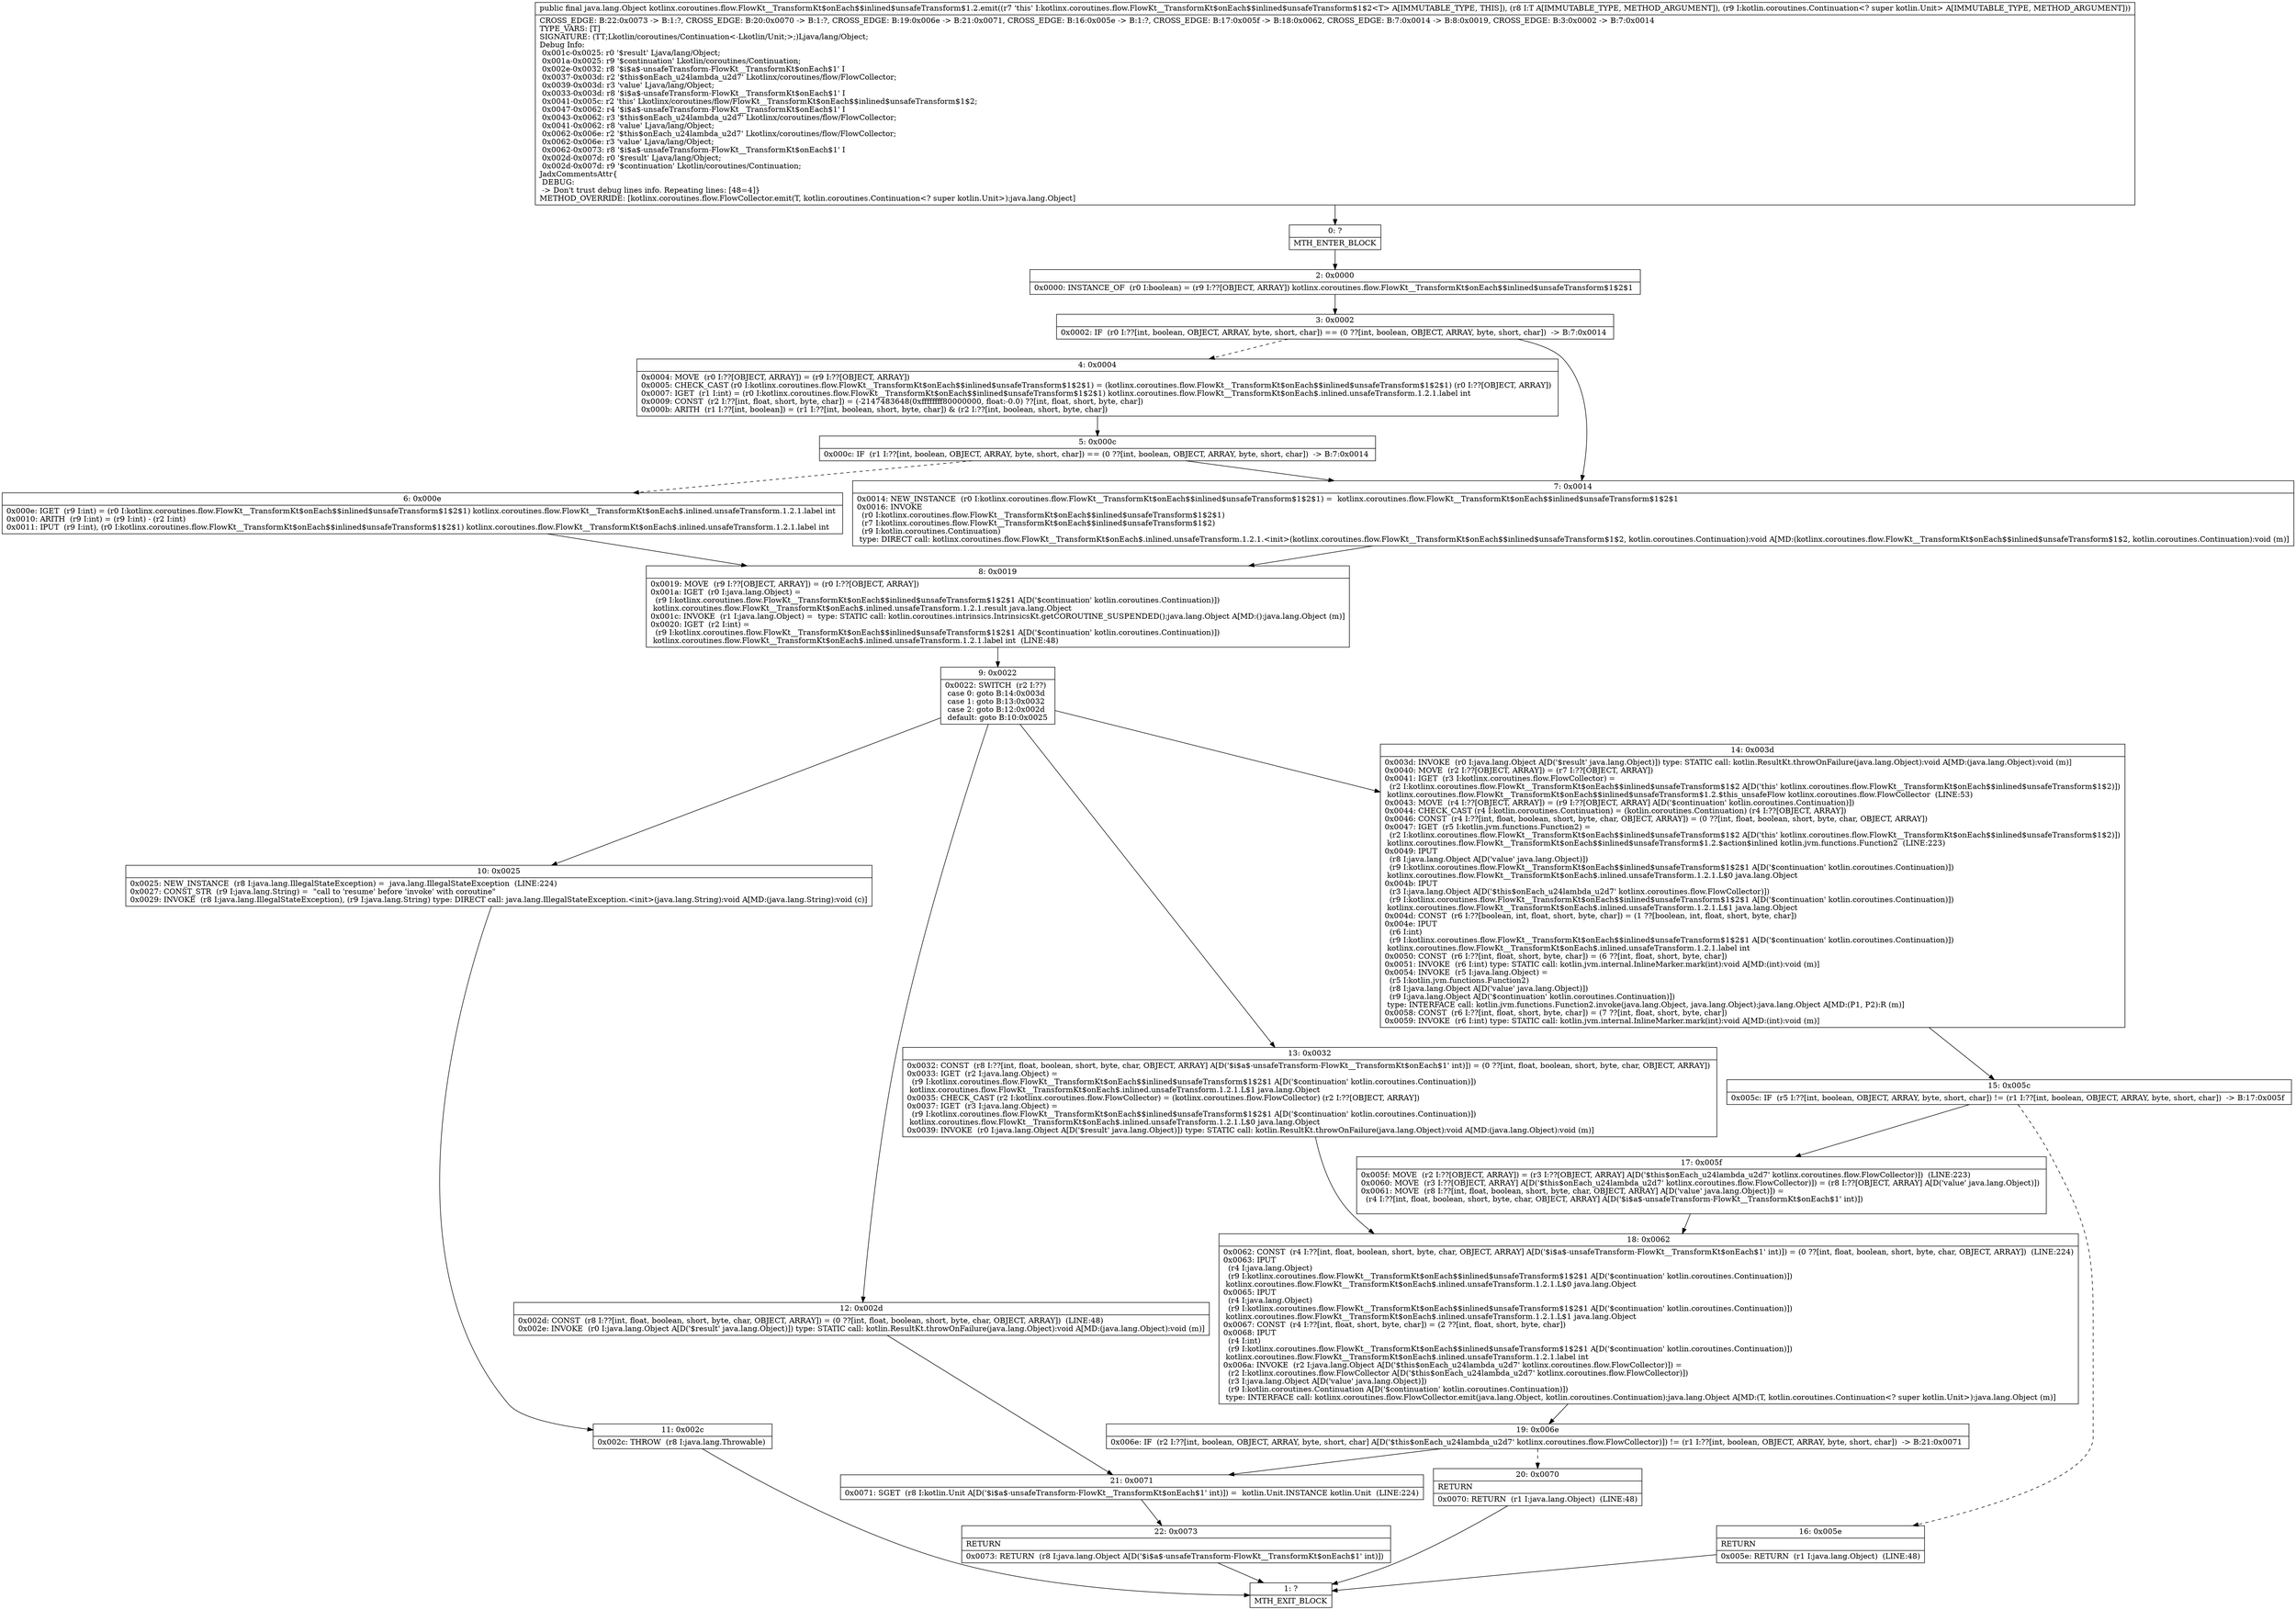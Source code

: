 digraph "CFG forkotlinx.coroutines.flow.FlowKt__TransformKt$onEach$$inlined$unsafeTransform$1.2.emit(Ljava\/lang\/Object;Lkotlin\/coroutines\/Continuation;)Ljava\/lang\/Object;" {
Node_0 [shape=record,label="{0\:\ ?|MTH_ENTER_BLOCK\l}"];
Node_2 [shape=record,label="{2\:\ 0x0000|0x0000: INSTANCE_OF  (r0 I:boolean) = (r9 I:??[OBJECT, ARRAY]) kotlinx.coroutines.flow.FlowKt__TransformKt$onEach$$inlined$unsafeTransform$1$2$1 \l}"];
Node_3 [shape=record,label="{3\:\ 0x0002|0x0002: IF  (r0 I:??[int, boolean, OBJECT, ARRAY, byte, short, char]) == (0 ??[int, boolean, OBJECT, ARRAY, byte, short, char])  \-\> B:7:0x0014 \l}"];
Node_4 [shape=record,label="{4\:\ 0x0004|0x0004: MOVE  (r0 I:??[OBJECT, ARRAY]) = (r9 I:??[OBJECT, ARRAY]) \l0x0005: CHECK_CAST (r0 I:kotlinx.coroutines.flow.FlowKt__TransformKt$onEach$$inlined$unsafeTransform$1$2$1) = (kotlinx.coroutines.flow.FlowKt__TransformKt$onEach$$inlined$unsafeTransform$1$2$1) (r0 I:??[OBJECT, ARRAY]) \l0x0007: IGET  (r1 I:int) = (r0 I:kotlinx.coroutines.flow.FlowKt__TransformKt$onEach$$inlined$unsafeTransform$1$2$1) kotlinx.coroutines.flow.FlowKt__TransformKt$onEach$.inlined.unsafeTransform.1.2.1.label int \l0x0009: CONST  (r2 I:??[int, float, short, byte, char]) = (\-2147483648(0xffffffff80000000, float:\-0.0) ??[int, float, short, byte, char]) \l0x000b: ARITH  (r1 I:??[int, boolean]) = (r1 I:??[int, boolean, short, byte, char]) & (r2 I:??[int, boolean, short, byte, char]) \l}"];
Node_5 [shape=record,label="{5\:\ 0x000c|0x000c: IF  (r1 I:??[int, boolean, OBJECT, ARRAY, byte, short, char]) == (0 ??[int, boolean, OBJECT, ARRAY, byte, short, char])  \-\> B:7:0x0014 \l}"];
Node_6 [shape=record,label="{6\:\ 0x000e|0x000e: IGET  (r9 I:int) = (r0 I:kotlinx.coroutines.flow.FlowKt__TransformKt$onEach$$inlined$unsafeTransform$1$2$1) kotlinx.coroutines.flow.FlowKt__TransformKt$onEach$.inlined.unsafeTransform.1.2.1.label int \l0x0010: ARITH  (r9 I:int) = (r9 I:int) \- (r2 I:int) \l0x0011: IPUT  (r9 I:int), (r0 I:kotlinx.coroutines.flow.FlowKt__TransformKt$onEach$$inlined$unsafeTransform$1$2$1) kotlinx.coroutines.flow.FlowKt__TransformKt$onEach$.inlined.unsafeTransform.1.2.1.label int \l}"];
Node_8 [shape=record,label="{8\:\ 0x0019|0x0019: MOVE  (r9 I:??[OBJECT, ARRAY]) = (r0 I:??[OBJECT, ARRAY]) \l0x001a: IGET  (r0 I:java.lang.Object) = \l  (r9 I:kotlinx.coroutines.flow.FlowKt__TransformKt$onEach$$inlined$unsafeTransform$1$2$1 A[D('$continuation' kotlin.coroutines.Continuation)])\l kotlinx.coroutines.flow.FlowKt__TransformKt$onEach$.inlined.unsafeTransform.1.2.1.result java.lang.Object \l0x001c: INVOKE  (r1 I:java.lang.Object) =  type: STATIC call: kotlin.coroutines.intrinsics.IntrinsicsKt.getCOROUTINE_SUSPENDED():java.lang.Object A[MD:():java.lang.Object (m)]\l0x0020: IGET  (r2 I:int) = \l  (r9 I:kotlinx.coroutines.flow.FlowKt__TransformKt$onEach$$inlined$unsafeTransform$1$2$1 A[D('$continuation' kotlin.coroutines.Continuation)])\l kotlinx.coroutines.flow.FlowKt__TransformKt$onEach$.inlined.unsafeTransform.1.2.1.label int  (LINE:48)\l}"];
Node_9 [shape=record,label="{9\:\ 0x0022|0x0022: SWITCH  (r2 I:??)\l case 0: goto B:14:0x003d\l case 1: goto B:13:0x0032\l case 2: goto B:12:0x002d\l default: goto B:10:0x0025 \l}"];
Node_10 [shape=record,label="{10\:\ 0x0025|0x0025: NEW_INSTANCE  (r8 I:java.lang.IllegalStateException) =  java.lang.IllegalStateException  (LINE:224)\l0x0027: CONST_STR  (r9 I:java.lang.String) =  \"call to 'resume' before 'invoke' with coroutine\" \l0x0029: INVOKE  (r8 I:java.lang.IllegalStateException), (r9 I:java.lang.String) type: DIRECT call: java.lang.IllegalStateException.\<init\>(java.lang.String):void A[MD:(java.lang.String):void (c)]\l}"];
Node_11 [shape=record,label="{11\:\ 0x002c|0x002c: THROW  (r8 I:java.lang.Throwable) \l}"];
Node_1 [shape=record,label="{1\:\ ?|MTH_EXIT_BLOCK\l}"];
Node_12 [shape=record,label="{12\:\ 0x002d|0x002d: CONST  (r8 I:??[int, float, boolean, short, byte, char, OBJECT, ARRAY]) = (0 ??[int, float, boolean, short, byte, char, OBJECT, ARRAY])  (LINE:48)\l0x002e: INVOKE  (r0 I:java.lang.Object A[D('$result' java.lang.Object)]) type: STATIC call: kotlin.ResultKt.throwOnFailure(java.lang.Object):void A[MD:(java.lang.Object):void (m)]\l}"];
Node_21 [shape=record,label="{21\:\ 0x0071|0x0071: SGET  (r8 I:kotlin.Unit A[D('$i$a$\-unsafeTransform\-FlowKt__TransformKt$onEach$1' int)]) =  kotlin.Unit.INSTANCE kotlin.Unit  (LINE:224)\l}"];
Node_22 [shape=record,label="{22\:\ 0x0073|RETURN\l|0x0073: RETURN  (r8 I:java.lang.Object A[D('$i$a$\-unsafeTransform\-FlowKt__TransformKt$onEach$1' int)]) \l}"];
Node_13 [shape=record,label="{13\:\ 0x0032|0x0032: CONST  (r8 I:??[int, float, boolean, short, byte, char, OBJECT, ARRAY] A[D('$i$a$\-unsafeTransform\-FlowKt__TransformKt$onEach$1' int)]) = (0 ??[int, float, boolean, short, byte, char, OBJECT, ARRAY]) \l0x0033: IGET  (r2 I:java.lang.Object) = \l  (r9 I:kotlinx.coroutines.flow.FlowKt__TransformKt$onEach$$inlined$unsafeTransform$1$2$1 A[D('$continuation' kotlin.coroutines.Continuation)])\l kotlinx.coroutines.flow.FlowKt__TransformKt$onEach$.inlined.unsafeTransform.1.2.1.L$1 java.lang.Object \l0x0035: CHECK_CAST (r2 I:kotlinx.coroutines.flow.FlowCollector) = (kotlinx.coroutines.flow.FlowCollector) (r2 I:??[OBJECT, ARRAY]) \l0x0037: IGET  (r3 I:java.lang.Object) = \l  (r9 I:kotlinx.coroutines.flow.FlowKt__TransformKt$onEach$$inlined$unsafeTransform$1$2$1 A[D('$continuation' kotlin.coroutines.Continuation)])\l kotlinx.coroutines.flow.FlowKt__TransformKt$onEach$.inlined.unsafeTransform.1.2.1.L$0 java.lang.Object \l0x0039: INVOKE  (r0 I:java.lang.Object A[D('$result' java.lang.Object)]) type: STATIC call: kotlin.ResultKt.throwOnFailure(java.lang.Object):void A[MD:(java.lang.Object):void (m)]\l}"];
Node_18 [shape=record,label="{18\:\ 0x0062|0x0062: CONST  (r4 I:??[int, float, boolean, short, byte, char, OBJECT, ARRAY] A[D('$i$a$\-unsafeTransform\-FlowKt__TransformKt$onEach$1' int)]) = (0 ??[int, float, boolean, short, byte, char, OBJECT, ARRAY])  (LINE:224)\l0x0063: IPUT  \l  (r4 I:java.lang.Object)\l  (r9 I:kotlinx.coroutines.flow.FlowKt__TransformKt$onEach$$inlined$unsafeTransform$1$2$1 A[D('$continuation' kotlin.coroutines.Continuation)])\l kotlinx.coroutines.flow.FlowKt__TransformKt$onEach$.inlined.unsafeTransform.1.2.1.L$0 java.lang.Object \l0x0065: IPUT  \l  (r4 I:java.lang.Object)\l  (r9 I:kotlinx.coroutines.flow.FlowKt__TransformKt$onEach$$inlined$unsafeTransform$1$2$1 A[D('$continuation' kotlin.coroutines.Continuation)])\l kotlinx.coroutines.flow.FlowKt__TransformKt$onEach$.inlined.unsafeTransform.1.2.1.L$1 java.lang.Object \l0x0067: CONST  (r4 I:??[int, float, short, byte, char]) = (2 ??[int, float, short, byte, char]) \l0x0068: IPUT  \l  (r4 I:int)\l  (r9 I:kotlinx.coroutines.flow.FlowKt__TransformKt$onEach$$inlined$unsafeTransform$1$2$1 A[D('$continuation' kotlin.coroutines.Continuation)])\l kotlinx.coroutines.flow.FlowKt__TransformKt$onEach$.inlined.unsafeTransform.1.2.1.label int \l0x006a: INVOKE  (r2 I:java.lang.Object A[D('$this$onEach_u24lambda_u2d7' kotlinx.coroutines.flow.FlowCollector)]) = \l  (r2 I:kotlinx.coroutines.flow.FlowCollector A[D('$this$onEach_u24lambda_u2d7' kotlinx.coroutines.flow.FlowCollector)])\l  (r3 I:java.lang.Object A[D('value' java.lang.Object)])\l  (r9 I:kotlin.coroutines.Continuation A[D('$continuation' kotlin.coroutines.Continuation)])\l type: INTERFACE call: kotlinx.coroutines.flow.FlowCollector.emit(java.lang.Object, kotlin.coroutines.Continuation):java.lang.Object A[MD:(T, kotlin.coroutines.Continuation\<? super kotlin.Unit\>):java.lang.Object (m)]\l}"];
Node_19 [shape=record,label="{19\:\ 0x006e|0x006e: IF  (r2 I:??[int, boolean, OBJECT, ARRAY, byte, short, char] A[D('$this$onEach_u24lambda_u2d7' kotlinx.coroutines.flow.FlowCollector)]) != (r1 I:??[int, boolean, OBJECT, ARRAY, byte, short, char])  \-\> B:21:0x0071 \l}"];
Node_20 [shape=record,label="{20\:\ 0x0070|RETURN\l|0x0070: RETURN  (r1 I:java.lang.Object)  (LINE:48)\l}"];
Node_14 [shape=record,label="{14\:\ 0x003d|0x003d: INVOKE  (r0 I:java.lang.Object A[D('$result' java.lang.Object)]) type: STATIC call: kotlin.ResultKt.throwOnFailure(java.lang.Object):void A[MD:(java.lang.Object):void (m)]\l0x0040: MOVE  (r2 I:??[OBJECT, ARRAY]) = (r7 I:??[OBJECT, ARRAY]) \l0x0041: IGET  (r3 I:kotlinx.coroutines.flow.FlowCollector) = \l  (r2 I:kotlinx.coroutines.flow.FlowKt__TransformKt$onEach$$inlined$unsafeTransform$1$2 A[D('this' kotlinx.coroutines.flow.FlowKt__TransformKt$onEach$$inlined$unsafeTransform$1$2)])\l kotlinx.coroutines.flow.FlowKt__TransformKt$onEach$$inlined$unsafeTransform$1.2.$this_unsafeFlow kotlinx.coroutines.flow.FlowCollector  (LINE:53)\l0x0043: MOVE  (r4 I:??[OBJECT, ARRAY]) = (r9 I:??[OBJECT, ARRAY] A[D('$continuation' kotlin.coroutines.Continuation)]) \l0x0044: CHECK_CAST (r4 I:kotlin.coroutines.Continuation) = (kotlin.coroutines.Continuation) (r4 I:??[OBJECT, ARRAY]) \l0x0046: CONST  (r4 I:??[int, float, boolean, short, byte, char, OBJECT, ARRAY]) = (0 ??[int, float, boolean, short, byte, char, OBJECT, ARRAY]) \l0x0047: IGET  (r5 I:kotlin.jvm.functions.Function2) = \l  (r2 I:kotlinx.coroutines.flow.FlowKt__TransformKt$onEach$$inlined$unsafeTransform$1$2 A[D('this' kotlinx.coroutines.flow.FlowKt__TransformKt$onEach$$inlined$unsafeTransform$1$2)])\l kotlinx.coroutines.flow.FlowKt__TransformKt$onEach$$inlined$unsafeTransform$1.2.$action$inlined kotlin.jvm.functions.Function2  (LINE:223)\l0x0049: IPUT  \l  (r8 I:java.lang.Object A[D('value' java.lang.Object)])\l  (r9 I:kotlinx.coroutines.flow.FlowKt__TransformKt$onEach$$inlined$unsafeTransform$1$2$1 A[D('$continuation' kotlin.coroutines.Continuation)])\l kotlinx.coroutines.flow.FlowKt__TransformKt$onEach$.inlined.unsafeTransform.1.2.1.L$0 java.lang.Object \l0x004b: IPUT  \l  (r3 I:java.lang.Object A[D('$this$onEach_u24lambda_u2d7' kotlinx.coroutines.flow.FlowCollector)])\l  (r9 I:kotlinx.coroutines.flow.FlowKt__TransformKt$onEach$$inlined$unsafeTransform$1$2$1 A[D('$continuation' kotlin.coroutines.Continuation)])\l kotlinx.coroutines.flow.FlowKt__TransformKt$onEach$.inlined.unsafeTransform.1.2.1.L$1 java.lang.Object \l0x004d: CONST  (r6 I:??[boolean, int, float, short, byte, char]) = (1 ??[boolean, int, float, short, byte, char]) \l0x004e: IPUT  \l  (r6 I:int)\l  (r9 I:kotlinx.coroutines.flow.FlowKt__TransformKt$onEach$$inlined$unsafeTransform$1$2$1 A[D('$continuation' kotlin.coroutines.Continuation)])\l kotlinx.coroutines.flow.FlowKt__TransformKt$onEach$.inlined.unsafeTransform.1.2.1.label int \l0x0050: CONST  (r6 I:??[int, float, short, byte, char]) = (6 ??[int, float, short, byte, char]) \l0x0051: INVOKE  (r6 I:int) type: STATIC call: kotlin.jvm.internal.InlineMarker.mark(int):void A[MD:(int):void (m)]\l0x0054: INVOKE  (r5 I:java.lang.Object) = \l  (r5 I:kotlin.jvm.functions.Function2)\l  (r8 I:java.lang.Object A[D('value' java.lang.Object)])\l  (r9 I:java.lang.Object A[D('$continuation' kotlin.coroutines.Continuation)])\l type: INTERFACE call: kotlin.jvm.functions.Function2.invoke(java.lang.Object, java.lang.Object):java.lang.Object A[MD:(P1, P2):R (m)]\l0x0058: CONST  (r6 I:??[int, float, short, byte, char]) = (7 ??[int, float, short, byte, char]) \l0x0059: INVOKE  (r6 I:int) type: STATIC call: kotlin.jvm.internal.InlineMarker.mark(int):void A[MD:(int):void (m)]\l}"];
Node_15 [shape=record,label="{15\:\ 0x005c|0x005c: IF  (r5 I:??[int, boolean, OBJECT, ARRAY, byte, short, char]) != (r1 I:??[int, boolean, OBJECT, ARRAY, byte, short, char])  \-\> B:17:0x005f \l}"];
Node_16 [shape=record,label="{16\:\ 0x005e|RETURN\l|0x005e: RETURN  (r1 I:java.lang.Object)  (LINE:48)\l}"];
Node_17 [shape=record,label="{17\:\ 0x005f|0x005f: MOVE  (r2 I:??[OBJECT, ARRAY]) = (r3 I:??[OBJECT, ARRAY] A[D('$this$onEach_u24lambda_u2d7' kotlinx.coroutines.flow.FlowCollector)])  (LINE:223)\l0x0060: MOVE  (r3 I:??[OBJECT, ARRAY] A[D('$this$onEach_u24lambda_u2d7' kotlinx.coroutines.flow.FlowCollector)]) = (r8 I:??[OBJECT, ARRAY] A[D('value' java.lang.Object)]) \l0x0061: MOVE  (r8 I:??[int, float, boolean, short, byte, char, OBJECT, ARRAY] A[D('value' java.lang.Object)]) = \l  (r4 I:??[int, float, boolean, short, byte, char, OBJECT, ARRAY] A[D('$i$a$\-unsafeTransform\-FlowKt__TransformKt$onEach$1' int)])\l \l}"];
Node_7 [shape=record,label="{7\:\ 0x0014|0x0014: NEW_INSTANCE  (r0 I:kotlinx.coroutines.flow.FlowKt__TransformKt$onEach$$inlined$unsafeTransform$1$2$1) =  kotlinx.coroutines.flow.FlowKt__TransformKt$onEach$$inlined$unsafeTransform$1$2$1 \l0x0016: INVOKE  \l  (r0 I:kotlinx.coroutines.flow.FlowKt__TransformKt$onEach$$inlined$unsafeTransform$1$2$1)\l  (r7 I:kotlinx.coroutines.flow.FlowKt__TransformKt$onEach$$inlined$unsafeTransform$1$2)\l  (r9 I:kotlin.coroutines.Continuation)\l type: DIRECT call: kotlinx.coroutines.flow.FlowKt__TransformKt$onEach$.inlined.unsafeTransform.1.2.1.\<init\>(kotlinx.coroutines.flow.FlowKt__TransformKt$onEach$$inlined$unsafeTransform$1$2, kotlin.coroutines.Continuation):void A[MD:(kotlinx.coroutines.flow.FlowKt__TransformKt$onEach$$inlined$unsafeTransform$1$2, kotlin.coroutines.Continuation):void (m)]\l}"];
MethodNode[shape=record,label="{public final java.lang.Object kotlinx.coroutines.flow.FlowKt__TransformKt$onEach$$inlined$unsafeTransform$1.2.emit((r7 'this' I:kotlinx.coroutines.flow.FlowKt__TransformKt$onEach$$inlined$unsafeTransform$1$2\<T\> A[IMMUTABLE_TYPE, THIS]), (r8 I:T A[IMMUTABLE_TYPE, METHOD_ARGUMENT]), (r9 I:kotlin.coroutines.Continuation\<? super kotlin.Unit\> A[IMMUTABLE_TYPE, METHOD_ARGUMENT]))  | CROSS_EDGE: B:22:0x0073 \-\> B:1:?, CROSS_EDGE: B:20:0x0070 \-\> B:1:?, CROSS_EDGE: B:19:0x006e \-\> B:21:0x0071, CROSS_EDGE: B:16:0x005e \-\> B:1:?, CROSS_EDGE: B:17:0x005f \-\> B:18:0x0062, CROSS_EDGE: B:7:0x0014 \-\> B:8:0x0019, CROSS_EDGE: B:3:0x0002 \-\> B:7:0x0014\lTYPE_VARS: [T]\lSIGNATURE: (TT;Lkotlin\/coroutines\/Continuation\<\-Lkotlin\/Unit;\>;)Ljava\/lang\/Object;\lDebug Info:\l  0x001c\-0x0025: r0 '$result' Ljava\/lang\/Object;\l  0x001a\-0x0025: r9 '$continuation' Lkotlin\/coroutines\/Continuation;\l  0x002e\-0x0032: r8 '$i$a$\-unsafeTransform\-FlowKt__TransformKt$onEach$1' I\l  0x0037\-0x003d: r2 '$this$onEach_u24lambda_u2d7' Lkotlinx\/coroutines\/flow\/FlowCollector;\l  0x0039\-0x003d: r3 'value' Ljava\/lang\/Object;\l  0x0033\-0x003d: r8 '$i$a$\-unsafeTransform\-FlowKt__TransformKt$onEach$1' I\l  0x0041\-0x005c: r2 'this' Lkotlinx\/coroutines\/flow\/FlowKt__TransformKt$onEach$$inlined$unsafeTransform$1$2;\l  0x0047\-0x0062: r4 '$i$a$\-unsafeTransform\-FlowKt__TransformKt$onEach$1' I\l  0x0043\-0x0062: r3 '$this$onEach_u24lambda_u2d7' Lkotlinx\/coroutines\/flow\/FlowCollector;\l  0x0041\-0x0062: r8 'value' Ljava\/lang\/Object;\l  0x0062\-0x006e: r2 '$this$onEach_u24lambda_u2d7' Lkotlinx\/coroutines\/flow\/FlowCollector;\l  0x0062\-0x006e: r3 'value' Ljava\/lang\/Object;\l  0x0062\-0x0073: r8 '$i$a$\-unsafeTransform\-FlowKt__TransformKt$onEach$1' I\l  0x002d\-0x007d: r0 '$result' Ljava\/lang\/Object;\l  0x002d\-0x007d: r9 '$continuation' Lkotlin\/coroutines\/Continuation;\lJadxCommentsAttr\{\l DEBUG: \l \-\> Don't trust debug lines info. Repeating lines: [48=4]\}\lMETHOD_OVERRIDE: [kotlinx.coroutines.flow.FlowCollector.emit(T, kotlin.coroutines.Continuation\<? super kotlin.Unit\>):java.lang.Object]\l}"];
MethodNode -> Node_0;Node_0 -> Node_2;
Node_2 -> Node_3;
Node_3 -> Node_4[style=dashed];
Node_3 -> Node_7;
Node_4 -> Node_5;
Node_5 -> Node_6[style=dashed];
Node_5 -> Node_7;
Node_6 -> Node_8;
Node_8 -> Node_9;
Node_9 -> Node_10;
Node_9 -> Node_12;
Node_9 -> Node_13;
Node_9 -> Node_14;
Node_10 -> Node_11;
Node_11 -> Node_1;
Node_12 -> Node_21;
Node_21 -> Node_22;
Node_22 -> Node_1;
Node_13 -> Node_18;
Node_18 -> Node_19;
Node_19 -> Node_20[style=dashed];
Node_19 -> Node_21;
Node_20 -> Node_1;
Node_14 -> Node_15;
Node_15 -> Node_16[style=dashed];
Node_15 -> Node_17;
Node_16 -> Node_1;
Node_17 -> Node_18;
Node_7 -> Node_8;
}


